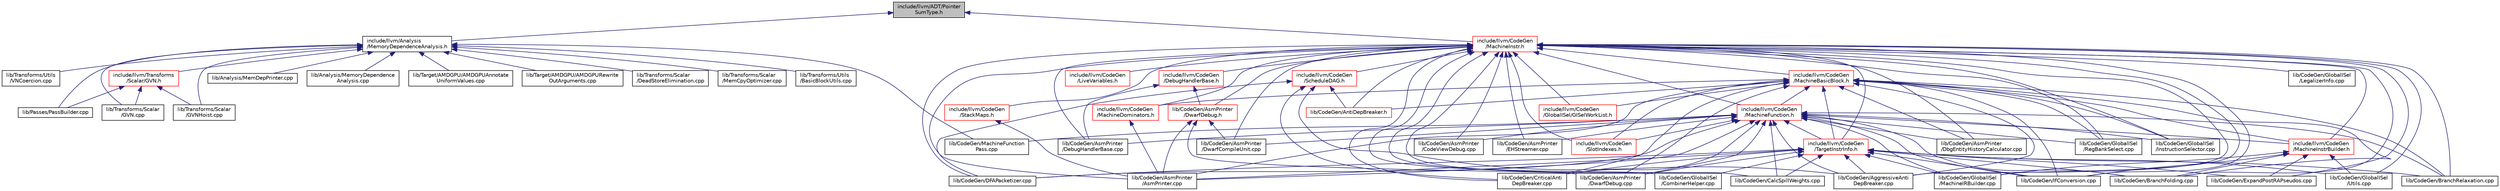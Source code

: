 digraph "include/llvm/ADT/PointerSumType.h"
{
 // LATEX_PDF_SIZE
  bgcolor="transparent";
  edge [fontname="Helvetica",fontsize="10",labelfontname="Helvetica",labelfontsize="10"];
  node [fontname="Helvetica",fontsize="10",shape="box"];
  Node1 [label="include/llvm/ADT/Pointer\lSumType.h",height=0.2,width=0.4,color="black", fillcolor="grey75", style="filled", fontcolor="black",tooltip=" "];
  Node1 -> Node2 [dir="back",color="midnightblue",fontsize="10",style="solid",fontname="Helvetica"];
  Node2 [label="include/llvm/Analysis\l/MemoryDependenceAnalysis.h",height=0.2,width=0.4,color="black",URL="$MemoryDependenceAnalysis_8h.html",tooltip=" "];
  Node2 -> Node3 [dir="back",color="midnightblue",fontsize="10",style="solid",fontname="Helvetica"];
  Node3 [label="include/llvm/Transforms\l/Scalar/GVN.h",height=0.2,width=0.4,color="red",URL="$GVN_8h.html",tooltip="This file provides the interface for LLVM's Global Value Numbering pass which eliminates fully redund..."];
  Node3 -> Node5 [dir="back",color="midnightblue",fontsize="10",style="solid",fontname="Helvetica"];
  Node5 [label="lib/Passes/PassBuilder.cpp",height=0.2,width=0.4,color="black",URL="$PassBuilder_8cpp.html",tooltip="This file provides the implementation of the PassBuilder based on our static pass registry as well as..."];
  Node3 -> Node9 [dir="back",color="midnightblue",fontsize="10",style="solid",fontname="Helvetica"];
  Node9 [label="lib/Transforms/Scalar\l/GVN.cpp",height=0.2,width=0.4,color="black",URL="$GVN_8cpp.html",tooltip=" "];
  Node3 -> Node10 [dir="back",color="midnightblue",fontsize="10",style="solid",fontname="Helvetica"];
  Node10 [label="lib/Transforms/Scalar\l/GVNHoist.cpp",height=0.2,width=0.4,color="black",URL="$GVNHoist_8cpp.html",tooltip=" "];
  Node2 -> Node13 [dir="back",color="midnightblue",fontsize="10",style="solid",fontname="Helvetica"];
  Node13 [label="lib/Analysis/MemDepPrinter.cpp",height=0.2,width=0.4,color="black",URL="$MemDepPrinter_8cpp.html",tooltip=" "];
  Node2 -> Node14 [dir="back",color="midnightblue",fontsize="10",style="solid",fontname="Helvetica"];
  Node14 [label="lib/Analysis/MemoryDependence\lAnalysis.cpp",height=0.2,width=0.4,color="black",URL="$MemoryDependenceAnalysis_8cpp.html",tooltip=" "];
  Node2 -> Node15 [dir="back",color="midnightblue",fontsize="10",style="solid",fontname="Helvetica"];
  Node15 [label="lib/CodeGen/MachineFunction\lPass.cpp",height=0.2,width=0.4,color="black",URL="$MachineFunctionPass_8cpp.html",tooltip=" "];
  Node2 -> Node5 [dir="back",color="midnightblue",fontsize="10",style="solid",fontname="Helvetica"];
  Node2 -> Node16 [dir="back",color="midnightblue",fontsize="10",style="solid",fontname="Helvetica"];
  Node16 [label="lib/Target/AMDGPU/AMDGPUAnnotate\lUniformValues.cpp",height=0.2,width=0.4,color="black",URL="$AMDGPUAnnotateUniformValues_8cpp.html",tooltip="This pass adds amdgpu.uniform metadata to IR values so this information can be used during instructio..."];
  Node2 -> Node17 [dir="back",color="midnightblue",fontsize="10",style="solid",fontname="Helvetica"];
  Node17 [label="lib/Target/AMDGPU/AMDGPURewrite\lOutArguments.cpp",height=0.2,width=0.4,color="black",URL="$AMDGPURewriteOutArguments_8cpp.html",tooltip=" "];
  Node2 -> Node18 [dir="back",color="midnightblue",fontsize="10",style="solid",fontname="Helvetica"];
  Node18 [label="lib/Transforms/Scalar\l/DeadStoreElimination.cpp",height=0.2,width=0.4,color="black",URL="$DeadStoreElimination_8cpp.html",tooltip=" "];
  Node2 -> Node9 [dir="back",color="midnightblue",fontsize="10",style="solid",fontname="Helvetica"];
  Node2 -> Node10 [dir="back",color="midnightblue",fontsize="10",style="solid",fontname="Helvetica"];
  Node2 -> Node19 [dir="back",color="midnightblue",fontsize="10",style="solid",fontname="Helvetica"];
  Node19 [label="lib/Transforms/Scalar\l/MemCpyOptimizer.cpp",height=0.2,width=0.4,color="black",URL="$MemCpyOptimizer_8cpp.html",tooltip=" "];
  Node2 -> Node20 [dir="back",color="midnightblue",fontsize="10",style="solid",fontname="Helvetica"];
  Node20 [label="lib/Transforms/Utils\l/BasicBlockUtils.cpp",height=0.2,width=0.4,color="black",URL="$BasicBlockUtils_8cpp.html",tooltip=" "];
  Node2 -> Node21 [dir="back",color="midnightblue",fontsize="10",style="solid",fontname="Helvetica"];
  Node21 [label="lib/Transforms/Utils\l/VNCoercion.cpp",height=0.2,width=0.4,color="black",URL="$VNCoercion_8cpp.html",tooltip=" "];
  Node1 -> Node22 [dir="back",color="midnightblue",fontsize="10",style="solid",fontname="Helvetica"];
  Node22 [label="include/llvm/CodeGen\l/MachineInstr.h",height=0.2,width=0.4,color="red",URL="$MachineInstr_8h.html",tooltip=" "];
  Node22 -> Node23 [dir="back",color="midnightblue",fontsize="10",style="solid",fontname="Helvetica"];
  Node23 [label="include/llvm/CodeGen\l/DebugHandlerBase.h",height=0.2,width=0.4,color="red",URL="$DebugHandlerBase_8h.html",tooltip=" "];
  Node23 -> Node27 [dir="back",color="midnightblue",fontsize="10",style="solid",fontname="Helvetica"];
  Node27 [label="lib/CodeGen/AsmPrinter\l/DebugHandlerBase.cpp",height=0.2,width=0.4,color="black",URL="$DebugHandlerBase_8cpp.html",tooltip=" "];
  Node23 -> Node28 [dir="back",color="midnightblue",fontsize="10",style="solid",fontname="Helvetica"];
  Node28 [label="lib/CodeGen/AsmPrinter\l/DwarfDebug.h",height=0.2,width=0.4,color="red",URL="$DwarfDebug_8h.html",tooltip=" "];
  Node28 -> Node25 [dir="back",color="midnightblue",fontsize="10",style="solid",fontname="Helvetica"];
  Node25 [label="lib/CodeGen/AsmPrinter\l/AsmPrinter.cpp",height=0.2,width=0.4,color="black",URL="$AsmPrinter_8cpp.html",tooltip=" "];
  Node28 -> Node32 [dir="back",color="midnightblue",fontsize="10",style="solid",fontname="Helvetica"];
  Node32 [label="lib/CodeGen/AsmPrinter\l/DwarfCompileUnit.cpp",height=0.2,width=0.4,color="black",URL="$DwarfCompileUnit_8cpp.html",tooltip=" "];
  Node28 -> Node35 [dir="back",color="midnightblue",fontsize="10",style="solid",fontname="Helvetica"];
  Node35 [label="lib/CodeGen/AsmPrinter\l/DwarfDebug.cpp",height=0.2,width=0.4,color="black",URL="$DwarfDebug_8cpp.html",tooltip=" "];
  Node22 -> Node43 [dir="back",color="midnightblue",fontsize="10",style="solid",fontname="Helvetica"];
  Node43 [label="include/llvm/CodeGen\l/GlobalISel/GISelWorkList.h",height=0.2,width=0.4,color="red",URL="$GISelWorkList_8h.html",tooltip=" "];
  Node22 -> Node85 [dir="back",color="midnightblue",fontsize="10",style="solid",fontname="Helvetica"];
  Node85 [label="include/llvm/CodeGen\l/LiveVariables.h",height=0.2,width=0.4,color="red",URL="$LiveVariables_8h.html",tooltip=" "];
  Node22 -> Node96 [dir="back",color="midnightblue",fontsize="10",style="solid",fontname="Helvetica"];
  Node96 [label="include/llvm/CodeGen\l/MachineBasicBlock.h",height=0.2,width=0.4,color="red",URL="$MachineBasicBlock_8h.html",tooltip=" "];
  Node96 -> Node43 [dir="back",color="midnightblue",fontsize="10",style="solid",fontname="Helvetica"];
  Node96 -> Node856 [dir="back",color="midnightblue",fontsize="10",style="solid",fontname="Helvetica"];
  Node856 [label="include/llvm/CodeGen\l/MachineDominators.h",height=0.2,width=0.4,color="red",URL="$MachineDominators_8h.html",tooltip=" "];
  Node856 -> Node25 [dir="back",color="midnightblue",fontsize="10",style="solid",fontname="Helvetica"];
  Node96 -> Node863 [dir="back",color="midnightblue",fontsize="10",style="solid",fontname="Helvetica"];
  Node863 [label="include/llvm/CodeGen\l/MachineFunction.h",height=0.2,width=0.4,color="red",URL="$MachineFunction_8h.html",tooltip=" "];
  Node863 -> Node966 [dir="back",color="midnightblue",fontsize="10",style="solid",fontname="Helvetica"];
  Node966 [label="include/llvm/CodeGen\l/MachineInstrBuilder.h",height=0.2,width=0.4,color="red",URL="$MachineInstrBuilder_8h.html",tooltip=" "];
  Node966 -> Node739 [dir="back",color="midnightblue",fontsize="10",style="solid",fontname="Helvetica"];
  Node739 [label="lib/CodeGen/BranchFolding.cpp",height=0.2,width=0.4,color="black",URL="$BranchFolding_8cpp.html",tooltip=" "];
  Node966 -> Node745 [dir="back",color="midnightblue",fontsize="10",style="solid",fontname="Helvetica"];
  Node745 [label="lib/CodeGen/ExpandPostRAPseudos.cpp",height=0.2,width=0.4,color="black",URL="$ExpandPostRAPseudos_8cpp.html",tooltip=" "];
  Node966 -> Node75 [dir="back",color="midnightblue",fontsize="10",style="solid",fontname="Helvetica"];
  Node75 [label="lib/CodeGen/GlobalISel\l/MachineIRBuilder.cpp",height=0.2,width=0.4,color="black",URL="$MachineIRBuilder_8cpp.html",tooltip="This file implements the MachineIRBuidler class."];
  Node966 -> Node748 [dir="back",color="midnightblue",fontsize="10",style="solid",fontname="Helvetica"];
  Node748 [label="lib/CodeGen/GlobalISel\l/Utils.cpp",height=0.2,width=0.4,color="black",URL="$CodeGen_2GlobalISel_2Utils_8cpp.html",tooltip=" "];
  Node966 -> Node264 [dir="back",color="midnightblue",fontsize="10",style="solid",fontname="Helvetica"];
  Node264 [label="lib/CodeGen/IfConversion.cpp",height=0.2,width=0.4,color="black",URL="$IfConversion_8cpp.html",tooltip=" "];
  Node863 -> Node934 [dir="back",color="midnightblue",fontsize="10",style="solid",fontname="Helvetica"];
  Node934 [label="include/llvm/CodeGen\l/SlotIndexes.h",height=0.2,width=0.4,color="red",URL="$SlotIndexes_8h.html",tooltip=" "];
  Node863 -> Node733 [dir="back",color="midnightblue",fontsize="10",style="solid",fontname="Helvetica"];
  Node733 [label="include/llvm/CodeGen\l/TargetInstrInfo.h",height=0.2,width=0.4,color="red",URL="$TargetInstrInfo_8h.html",tooltip=" "];
  Node733 -> Node231 [dir="back",color="midnightblue",fontsize="10",style="solid",fontname="Helvetica"];
  Node231 [label="lib/CodeGen/AggressiveAnti\lDepBreaker.cpp",height=0.2,width=0.4,color="black",URL="$AggressiveAntiDepBreaker_8cpp.html",tooltip=" "];
  Node733 -> Node25 [dir="back",color="midnightblue",fontsize="10",style="solid",fontname="Helvetica"];
  Node733 -> Node35 [dir="back",color="midnightblue",fontsize="10",style="solid",fontname="Helvetica"];
  Node733 -> Node739 [dir="back",color="midnightblue",fontsize="10",style="solid",fontname="Helvetica"];
  Node733 -> Node740 [dir="back",color="midnightblue",fontsize="10",style="solid",fontname="Helvetica"];
  Node740 [label="lib/CodeGen/BranchRelaxation.cpp",height=0.2,width=0.4,color="black",URL="$BranchRelaxation_8cpp.html",tooltip=" "];
  Node733 -> Node710 [dir="back",color="midnightblue",fontsize="10",style="solid",fontname="Helvetica"];
  Node710 [label="lib/CodeGen/CalcSpillWeights.cpp",height=0.2,width=0.4,color="black",URL="$CalcSpillWeights_8cpp.html",tooltip=" "];
  Node733 -> Node235 [dir="back",color="midnightblue",fontsize="10",style="solid",fontname="Helvetica"];
  Node235 [label="lib/CodeGen/CriticalAnti\lDepBreaker.cpp",height=0.2,width=0.4,color="black",URL="$CriticalAntiDepBreaker_8cpp.html",tooltip=" "];
  Node733 -> Node101 [dir="back",color="midnightblue",fontsize="10",style="solid",fontname="Helvetica"];
  Node101 [label="lib/CodeGen/DFAPacketizer.cpp",height=0.2,width=0.4,color="black",URL="$DFAPacketizer_8cpp.html",tooltip=" "];
  Node733 -> Node745 [dir="back",color="midnightblue",fontsize="10",style="solid",fontname="Helvetica"];
  Node733 -> Node57 [dir="back",color="midnightblue",fontsize="10",style="solid",fontname="Helvetica"];
  Node57 [label="lib/CodeGen/GlobalISel\l/CombinerHelper.cpp",height=0.2,width=0.4,color="black",URL="$CombinerHelper_8cpp.html",tooltip=" "];
  Node733 -> Node75 [dir="back",color="midnightblue",fontsize="10",style="solid",fontname="Helvetica"];
  Node733 -> Node748 [dir="back",color="midnightblue",fontsize="10",style="solid",fontname="Helvetica"];
  Node733 -> Node264 [dir="back",color="midnightblue",fontsize="10",style="solid",fontname="Helvetica"];
  Node863 -> Node231 [dir="back",color="midnightblue",fontsize="10",style="solid",fontname="Helvetica"];
  Node863 -> Node25 [dir="back",color="midnightblue",fontsize="10",style="solid",fontname="Helvetica"];
  Node863 -> Node26 [dir="back",color="midnightblue",fontsize="10",style="solid",fontname="Helvetica"];
  Node26 [label="lib/CodeGen/AsmPrinter\l/CodeViewDebug.cpp",height=0.2,width=0.4,color="black",URL="$CodeViewDebug_8cpp.html",tooltip=" "];
  Node863 -> Node255 [dir="back",color="midnightblue",fontsize="10",style="solid",fontname="Helvetica"];
  Node255 [label="lib/CodeGen/AsmPrinter\l/DbgEntityHistoryCalculator.cpp",height=0.2,width=0.4,color="black",URL="$DbgEntityHistoryCalculator_8cpp.html",tooltip=" "];
  Node863 -> Node27 [dir="back",color="midnightblue",fontsize="10",style="solid",fontname="Helvetica"];
  Node863 -> Node32 [dir="back",color="midnightblue",fontsize="10",style="solid",fontname="Helvetica"];
  Node863 -> Node35 [dir="back",color="midnightblue",fontsize="10",style="solid",fontname="Helvetica"];
  Node863 -> Node902 [dir="back",color="midnightblue",fontsize="10",style="solid",fontname="Helvetica"];
  Node902 [label="lib/CodeGen/AsmPrinter\l/EHStreamer.cpp",height=0.2,width=0.4,color="black",URL="$EHStreamer_8cpp.html",tooltip=" "];
  Node863 -> Node739 [dir="back",color="midnightblue",fontsize="10",style="solid",fontname="Helvetica"];
  Node863 -> Node740 [dir="back",color="midnightblue",fontsize="10",style="solid",fontname="Helvetica"];
  Node863 -> Node710 [dir="back",color="midnightblue",fontsize="10",style="solid",fontname="Helvetica"];
  Node863 -> Node235 [dir="back",color="midnightblue",fontsize="10",style="solid",fontname="Helvetica"];
  Node863 -> Node101 [dir="back",color="midnightblue",fontsize="10",style="solid",fontname="Helvetica"];
  Node863 -> Node975 [dir="back",color="midnightblue",fontsize="10",style="solid",fontname="Helvetica"];
  Node975 [label="lib/CodeGen/GlobalISel\l/InstructionSelector.cpp",height=0.2,width=0.4,color="black",URL="$InstructionSelector_8cpp.html",tooltip="This file implements the InstructionSelector class."];
  Node863 -> Node75 [dir="back",color="midnightblue",fontsize="10",style="solid",fontname="Helvetica"];
  Node863 -> Node73 [dir="back",color="midnightblue",fontsize="10",style="solid",fontname="Helvetica"];
  Node73 [label="lib/CodeGen/GlobalISel\l/RegBankSelect.cpp",height=0.2,width=0.4,color="black",URL="$RegBankSelect_8cpp.html",tooltip="This file implements the RegBankSelect class."];
  Node863 -> Node264 [dir="back",color="midnightblue",fontsize="10",style="solid",fontname="Helvetica"];
  Node863 -> Node15 [dir="back",color="midnightblue",fontsize="10",style="solid",fontname="Helvetica"];
  Node96 -> Node966 [dir="back",color="midnightblue",fontsize="10",style="solid",fontname="Helvetica"];
  Node96 -> Node934 [dir="back",color="midnightblue",fontsize="10",style="solid",fontname="Helvetica"];
  Node96 -> Node733 [dir="back",color="midnightblue",fontsize="10",style="solid",fontname="Helvetica"];
  Node96 -> Node231 [dir="back",color="midnightblue",fontsize="10",style="solid",fontname="Helvetica"];
  Node96 -> Node232 [dir="back",color="midnightblue",fontsize="10",style="solid",fontname="Helvetica"];
  Node232 [label="lib/CodeGen/AntiDepBreaker.h",height=0.2,width=0.4,color="red",URL="$AntiDepBreaker_8h.html",tooltip=" "];
  Node96 -> Node25 [dir="back",color="midnightblue",fontsize="10",style="solid",fontname="Helvetica"];
  Node96 -> Node255 [dir="back",color="midnightblue",fontsize="10",style="solid",fontname="Helvetica"];
  Node96 -> Node35 [dir="back",color="midnightblue",fontsize="10",style="solid",fontname="Helvetica"];
  Node96 -> Node739 [dir="back",color="midnightblue",fontsize="10",style="solid",fontname="Helvetica"];
  Node96 -> Node740 [dir="back",color="midnightblue",fontsize="10",style="solid",fontname="Helvetica"];
  Node96 -> Node235 [dir="back",color="midnightblue",fontsize="10",style="solid",fontname="Helvetica"];
  Node96 -> Node975 [dir="back",color="midnightblue",fontsize="10",style="solid",fontname="Helvetica"];
  Node96 -> Node73 [dir="back",color="midnightblue",fontsize="10",style="solid",fontname="Helvetica"];
  Node96 -> Node264 [dir="back",color="midnightblue",fontsize="10",style="solid",fontname="Helvetica"];
  Node22 -> Node856 [dir="back",color="midnightblue",fontsize="10",style="solid",fontname="Helvetica"];
  Node22 -> Node863 [dir="back",color="midnightblue",fontsize="10",style="solid",fontname="Helvetica"];
  Node22 -> Node966 [dir="back",color="midnightblue",fontsize="10",style="solid",fontname="Helvetica"];
  Node22 -> Node194 [dir="back",color="midnightblue",fontsize="10",style="solid",fontname="Helvetica"];
  Node194 [label="include/llvm/CodeGen\l/ScheduleDAG.h",height=0.2,width=0.4,color="red",URL="$ScheduleDAG_8h.html",tooltip=" "];
  Node194 -> Node231 [dir="back",color="midnightblue",fontsize="10",style="solid",fontname="Helvetica"];
  Node194 -> Node232 [dir="back",color="midnightblue",fontsize="10",style="solid",fontname="Helvetica"];
  Node194 -> Node235 [dir="back",color="midnightblue",fontsize="10",style="solid",fontname="Helvetica"];
  Node194 -> Node101 [dir="back",color="midnightblue",fontsize="10",style="solid",fontname="Helvetica"];
  Node22 -> Node934 [dir="back",color="midnightblue",fontsize="10",style="solid",fontname="Helvetica"];
  Node22 -> Node1081 [dir="back",color="midnightblue",fontsize="10",style="solid",fontname="Helvetica"];
  Node1081 [label="include/llvm/CodeGen\l/StackMaps.h",height=0.2,width=0.4,color="red",URL="$StackMaps_8h.html",tooltip=" "];
  Node1081 -> Node25 [dir="back",color="midnightblue",fontsize="10",style="solid",fontname="Helvetica"];
  Node22 -> Node733 [dir="back",color="midnightblue",fontsize="10",style="solid",fontname="Helvetica"];
  Node22 -> Node231 [dir="back",color="midnightblue",fontsize="10",style="solid",fontname="Helvetica"];
  Node22 -> Node232 [dir="back",color="midnightblue",fontsize="10",style="solid",fontname="Helvetica"];
  Node22 -> Node25 [dir="back",color="midnightblue",fontsize="10",style="solid",fontname="Helvetica"];
  Node22 -> Node26 [dir="back",color="midnightblue",fontsize="10",style="solid",fontname="Helvetica"];
  Node22 -> Node255 [dir="back",color="midnightblue",fontsize="10",style="solid",fontname="Helvetica"];
  Node22 -> Node27 [dir="back",color="midnightblue",fontsize="10",style="solid",fontname="Helvetica"];
  Node22 -> Node32 [dir="back",color="midnightblue",fontsize="10",style="solid",fontname="Helvetica"];
  Node22 -> Node35 [dir="back",color="midnightblue",fontsize="10",style="solid",fontname="Helvetica"];
  Node22 -> Node28 [dir="back",color="midnightblue",fontsize="10",style="solid",fontname="Helvetica"];
  Node22 -> Node902 [dir="back",color="midnightblue",fontsize="10",style="solid",fontname="Helvetica"];
  Node22 -> Node739 [dir="back",color="midnightblue",fontsize="10",style="solid",fontname="Helvetica"];
  Node22 -> Node740 [dir="back",color="midnightblue",fontsize="10",style="solid",fontname="Helvetica"];
  Node22 -> Node710 [dir="back",color="midnightblue",fontsize="10",style="solid",fontname="Helvetica"];
  Node22 -> Node235 [dir="back",color="midnightblue",fontsize="10",style="solid",fontname="Helvetica"];
  Node22 -> Node101 [dir="back",color="midnightblue",fontsize="10",style="solid",fontname="Helvetica"];
  Node22 -> Node745 [dir="back",color="midnightblue",fontsize="10",style="solid",fontname="Helvetica"];
  Node22 -> Node57 [dir="back",color="midnightblue",fontsize="10",style="solid",fontname="Helvetica"];
  Node22 -> Node975 [dir="back",color="midnightblue",fontsize="10",style="solid",fontname="Helvetica"];
  Node22 -> Node882 [dir="back",color="midnightblue",fontsize="10",style="solid",fontname="Helvetica"];
  Node882 [label="lib/CodeGen/GlobalISel\l/LegalizerInfo.cpp",height=0.2,width=0.4,color="black",URL="$LegalizerInfo_8cpp.html",tooltip=" "];
  Node22 -> Node75 [dir="back",color="midnightblue",fontsize="10",style="solid",fontname="Helvetica"];
  Node22 -> Node73 [dir="back",color="midnightblue",fontsize="10",style="solid",fontname="Helvetica"];
  Node22 -> Node748 [dir="back",color="midnightblue",fontsize="10",style="solid",fontname="Helvetica"];
  Node22 -> Node264 [dir="back",color="midnightblue",fontsize="10",style="solid",fontname="Helvetica"];
}
